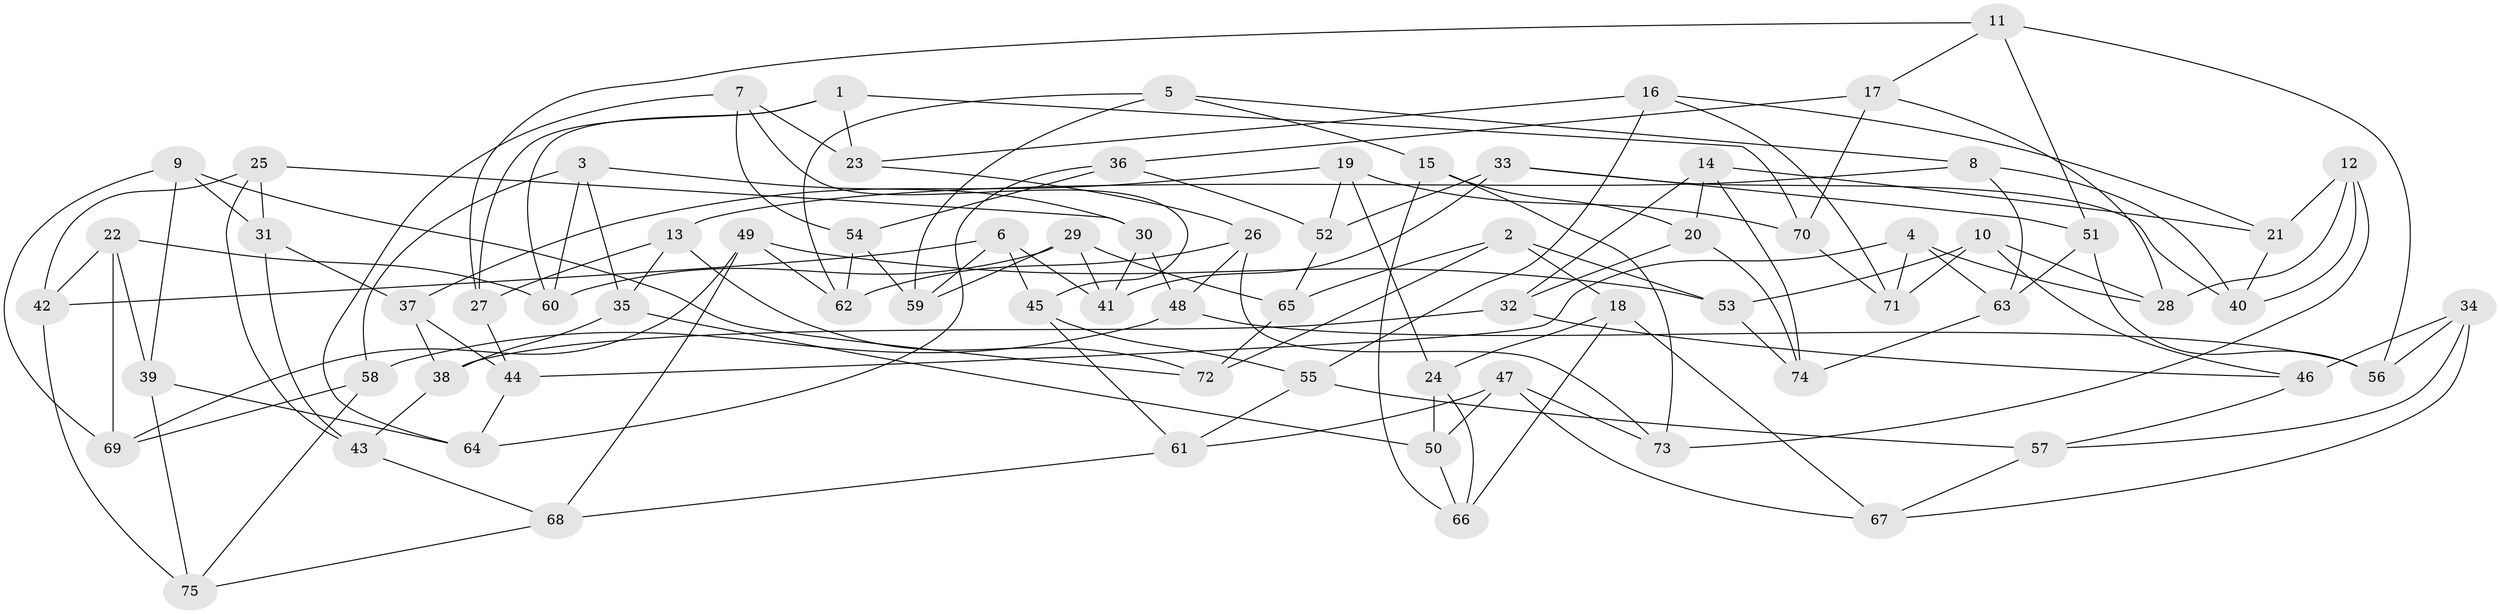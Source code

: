 // coarse degree distribution, {6: 0.4090909090909091, 5: 0.18181818181818182, 4: 0.36363636363636365, 3: 0.045454545454545456}
// Generated by graph-tools (version 1.1) at 2025/24/03/03/25 07:24:25]
// undirected, 75 vertices, 150 edges
graph export_dot {
graph [start="1"]
  node [color=gray90,style=filled];
  1;
  2;
  3;
  4;
  5;
  6;
  7;
  8;
  9;
  10;
  11;
  12;
  13;
  14;
  15;
  16;
  17;
  18;
  19;
  20;
  21;
  22;
  23;
  24;
  25;
  26;
  27;
  28;
  29;
  30;
  31;
  32;
  33;
  34;
  35;
  36;
  37;
  38;
  39;
  40;
  41;
  42;
  43;
  44;
  45;
  46;
  47;
  48;
  49;
  50;
  51;
  52;
  53;
  54;
  55;
  56;
  57;
  58;
  59;
  60;
  61;
  62;
  63;
  64;
  65;
  66;
  67;
  68;
  69;
  70;
  71;
  72;
  73;
  74;
  75;
  1 -- 70;
  1 -- 27;
  1 -- 23;
  1 -- 60;
  2 -- 18;
  2 -- 72;
  2 -- 53;
  2 -- 65;
  3 -- 58;
  3 -- 30;
  3 -- 60;
  3 -- 35;
  4 -- 44;
  4 -- 28;
  4 -- 71;
  4 -- 63;
  5 -- 62;
  5 -- 8;
  5 -- 15;
  5 -- 59;
  6 -- 59;
  6 -- 41;
  6 -- 42;
  6 -- 45;
  7 -- 64;
  7 -- 23;
  7 -- 45;
  7 -- 54;
  8 -- 63;
  8 -- 13;
  8 -- 40;
  9 -- 69;
  9 -- 31;
  9 -- 72;
  9 -- 39;
  10 -- 46;
  10 -- 28;
  10 -- 53;
  10 -- 71;
  11 -- 27;
  11 -- 56;
  11 -- 51;
  11 -- 17;
  12 -- 21;
  12 -- 40;
  12 -- 73;
  12 -- 28;
  13 -- 72;
  13 -- 35;
  13 -- 27;
  14 -- 20;
  14 -- 74;
  14 -- 21;
  14 -- 32;
  15 -- 73;
  15 -- 20;
  15 -- 66;
  16 -- 55;
  16 -- 71;
  16 -- 21;
  16 -- 23;
  17 -- 28;
  17 -- 36;
  17 -- 70;
  18 -- 67;
  18 -- 66;
  18 -- 24;
  19 -- 37;
  19 -- 52;
  19 -- 70;
  19 -- 24;
  20 -- 32;
  20 -- 74;
  21 -- 40;
  22 -- 69;
  22 -- 42;
  22 -- 60;
  22 -- 39;
  23 -- 26;
  24 -- 50;
  24 -- 66;
  25 -- 42;
  25 -- 30;
  25 -- 31;
  25 -- 43;
  26 -- 73;
  26 -- 62;
  26 -- 48;
  27 -- 44;
  29 -- 59;
  29 -- 65;
  29 -- 41;
  29 -- 60;
  30 -- 41;
  30 -- 48;
  31 -- 43;
  31 -- 37;
  32 -- 38;
  32 -- 46;
  33 -- 40;
  33 -- 41;
  33 -- 51;
  33 -- 52;
  34 -- 67;
  34 -- 57;
  34 -- 46;
  34 -- 56;
  35 -- 38;
  35 -- 50;
  36 -- 64;
  36 -- 52;
  36 -- 54;
  37 -- 38;
  37 -- 44;
  38 -- 43;
  39 -- 75;
  39 -- 64;
  42 -- 75;
  43 -- 68;
  44 -- 64;
  45 -- 55;
  45 -- 61;
  46 -- 57;
  47 -- 61;
  47 -- 50;
  47 -- 67;
  47 -- 73;
  48 -- 56;
  48 -- 58;
  49 -- 53;
  49 -- 69;
  49 -- 68;
  49 -- 62;
  50 -- 66;
  51 -- 63;
  51 -- 56;
  52 -- 65;
  53 -- 74;
  54 -- 62;
  54 -- 59;
  55 -- 61;
  55 -- 57;
  57 -- 67;
  58 -- 69;
  58 -- 75;
  61 -- 68;
  63 -- 74;
  65 -- 72;
  68 -- 75;
  70 -- 71;
}
